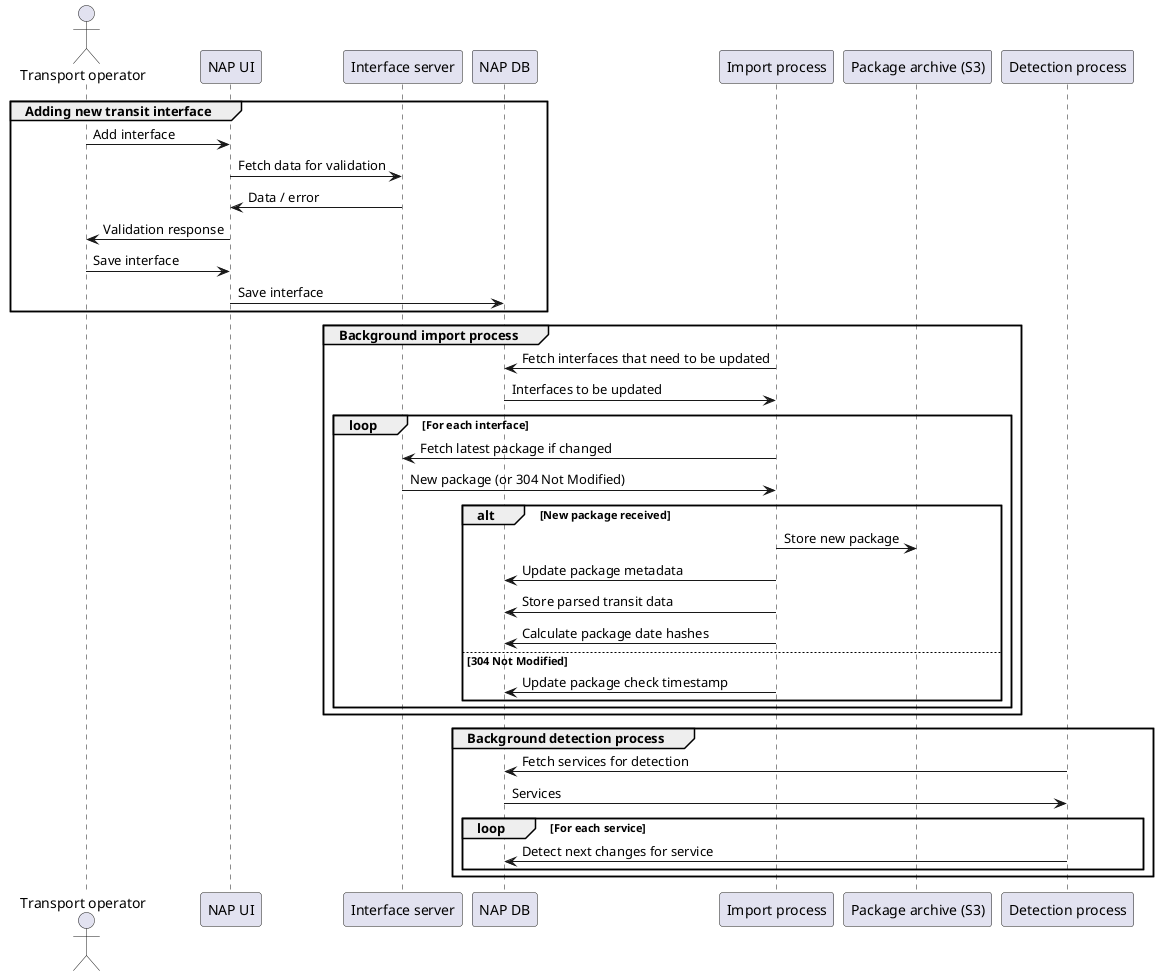 @startuml

actor "Transport operator" as OPER
participant "NAP UI" as UI
participant "Interface server" as IFACE
participant "NAP DB" as DB
participant "Import process" as IMP
participant "Package archive (S3)" as S3
participant "Detection process" as DEP

group Adding new transit interface
OPER->UI: Add interface
        UI->IFACE: Fetch data for validation
        IFACE->UI: Data / error
                UI->OPER: Validation response

                OPER->UI: Save interface
UI->DB: Save interface
end

group Background import process
IMP->DB: Fetch interfaces that need to be updated
DB->IMP: Interfaces to be updated
loop For each interface
IMP->IFACE: Fetch latest package if changed
IFACE->IMP: New package (or 304 Not Modified)
alt New package received
 IMP->S3: Store new package
 IMP->DB: Update package metadata
 IMP->DB: Store parsed transit data
 IMP->DB: Calculate package date hashes
else 304 Not Modified
 IMP->DB: Update package check timestamp
end
end
end

group Background detection process
DEP->DB: Fetch services for detection
DB->DEP: Services
loop For each service
DEP->DB: Detect next changes for service
end
end




@enduml
